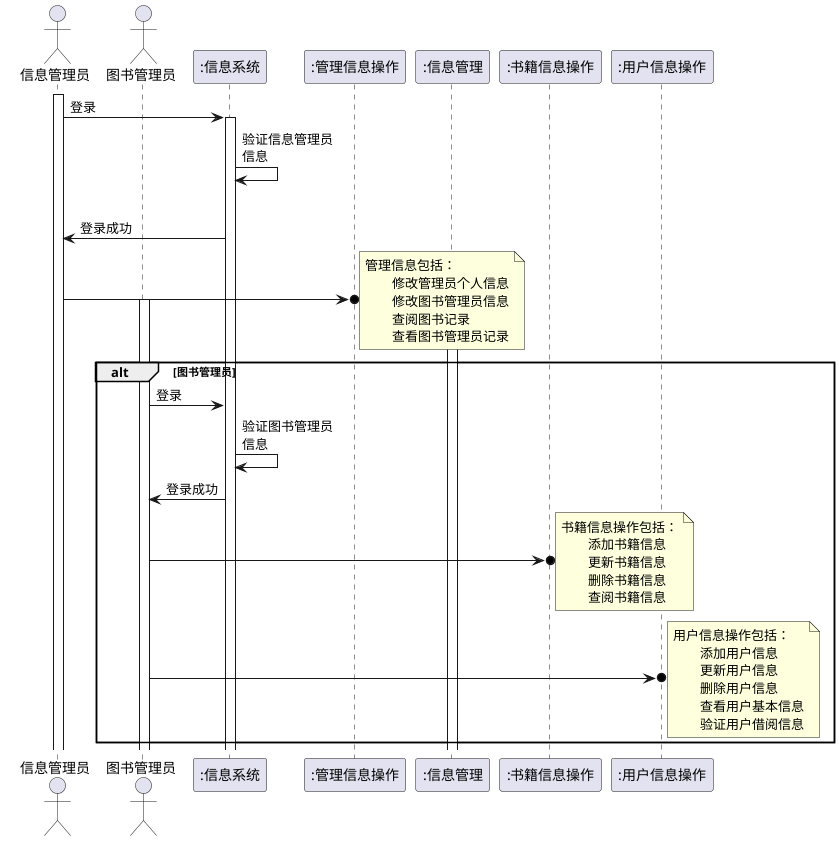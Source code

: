 @startuml
actor 信息管理员
actor 图书管理员
participant ":信息系统"
activate 信息管理员
信息管理员 -> ":信息系统":登录
activate ":信息系统"
":信息系统" -> ":信息系统":验证信息管理员\n信息
alt 信息管理员

	":信息系统" ->信息管理员:登录成功
	信息管理员 ->o ":管理信息操作"
	note right
	管理信息包括：
    	修改管理员个人信息
    	修改图书管理员信息
    	查阅图书记录
    	查看图书管理员记录
    end note
	activate ":信息管理"
alt 图书管理员
activate 图书管理员
图书管理员 -> ":信息系统":登录
":信息系统" -> ":信息系统":验证图书管理员\n信息
":信息系统" ->图书管理员:登录成功
图书管理员 ->o ":书籍信息操作"
note right
	书籍信息操作包括：
    	添加书籍信息
    	更新书籍信息
    	删除书籍信息
    	查阅书籍信息
    end note
图书管理员 ->o ":用户信息操作"
note right
	用户信息操作包括：
    	添加用户信息
    	更新用户信息
    	删除用户信息
    	查看用户基本信息
    	验证用户借阅信息
    end note
end
@enduml
